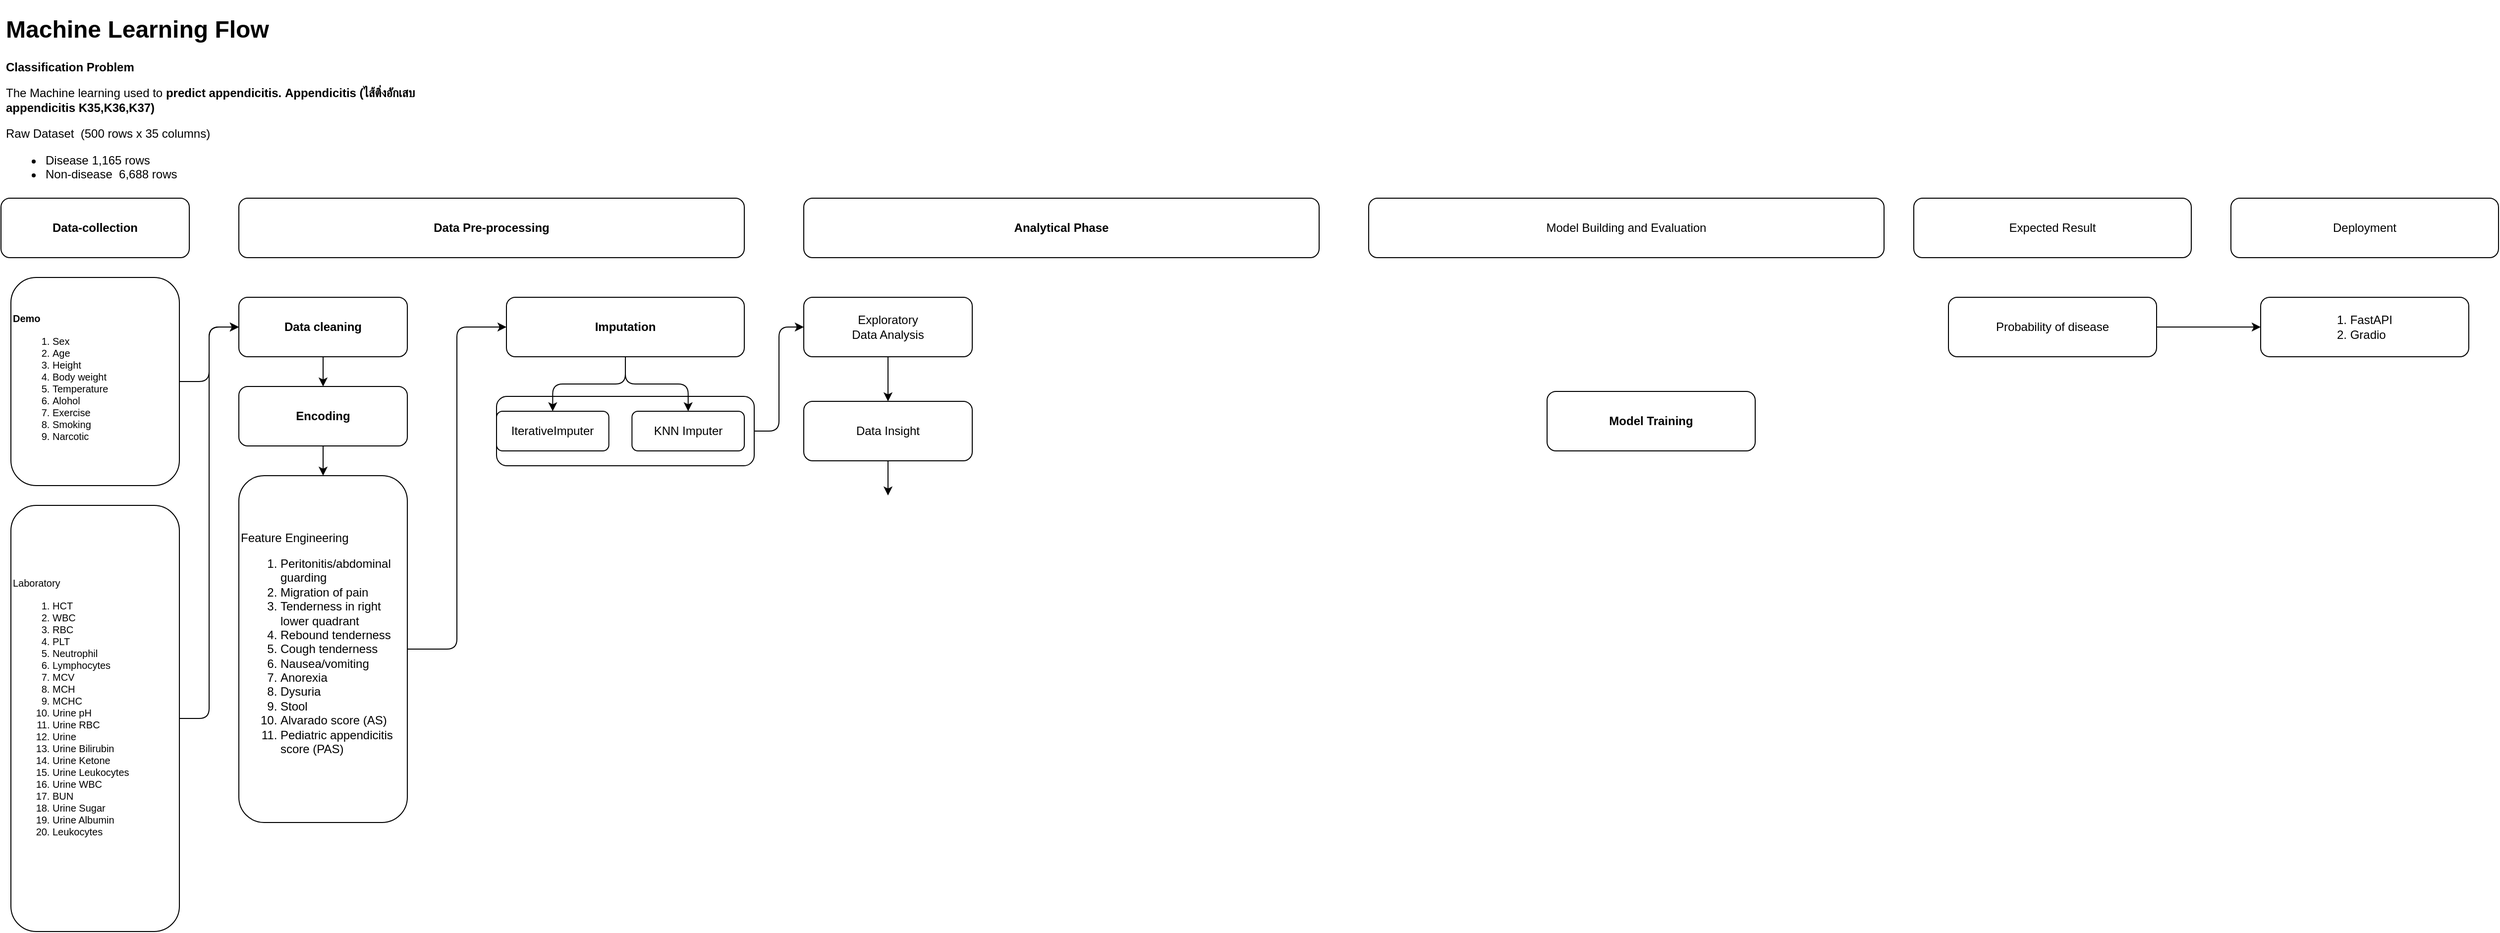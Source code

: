 <mxfile>
    <diagram id="n_MQolfsvQgMsT0mRDWL" name="Page-1">
        <mxGraphModel dx="1798" dy="1594" grid="1" gridSize="10" guides="1" tooltips="1" connect="1" arrows="1" fold="1" page="1" pageScale="1" pageWidth="850" pageHeight="1100" math="0" shadow="0">
            <root>
                <mxCell id="0"/>
                <mxCell id="1" parent="0"/>
                <mxCell id="78" style="edgeStyle=orthogonalEdgeStyle;html=1;entryX=0;entryY=0.5;entryDx=0;entryDy=0;fontSize=10;" parent="1" source="75" target="20" edge="1">
                    <mxGeometry relative="1" as="geometry"/>
                </mxCell>
                <mxCell id="75" value="" style="rounded=1;whiteSpace=wrap;html=1;fillColor=none;" parent="1" vertex="1">
                    <mxGeometry x="540" y="460" width="260" height="70" as="geometry"/>
                </mxCell>
                <mxCell id="3" value="&lt;b&gt;Data-collection&lt;/b&gt;" style="rounded=1;whiteSpace=wrap;html=1;fillColor=none;" parent="1" vertex="1">
                    <mxGeometry x="40" y="260" width="190" height="60" as="geometry"/>
                </mxCell>
                <mxCell id="4" value="&lt;b&gt;Data Pre-processing&lt;/b&gt;" style="rounded=1;whiteSpace=wrap;html=1;fillColor=none;" parent="1" vertex="1">
                    <mxGeometry x="280" y="260" width="510" height="60" as="geometry"/>
                </mxCell>
                <mxCell id="5" value="&lt;h1&gt;Machine Learning Flow&lt;/h1&gt;&lt;p&gt;&lt;b&gt;Classification Problem&lt;/b&gt;&lt;br&gt;&lt;/p&gt;&lt;p&gt;The Machine learning used to &lt;span class=&quot;notion-enable-hover&quot; data-token-index=&quot;1&quot; style=&quot;font-weight:600&quot;&gt;predict appendicitis.&amp;nbsp;&lt;/span&gt;&lt;span style=&quot;font-weight: 600; background-color: initial;&quot;&gt;Appendicitis (ไส้ติ่งอักเสบ appendicitis K35,K36,K37)&lt;/span&gt;&lt;/p&gt;&lt;p&gt;&lt;span class=&quot;notion-enable-hover&quot; data-token-index=&quot;1&quot; style=&quot;font-weight:600&quot;&gt;&lt;span style=&quot;font-weight: 400; background-color: initial;&quot;&gt;&lt;font style=&quot;font-size: 12px;&quot;&gt;Raw Dataset&amp;nbsp; (500 rows x 35 columns)&lt;/font&gt;&lt;/span&gt;&lt;/span&gt;&lt;/p&gt;&lt;div&gt;&lt;ul&gt;&lt;li&gt;&lt;span style=&quot;background-color: initial;&quot;&gt;&lt;font style=&quot;font-size: 12px;&quot;&gt;Disease 1,165 rows&lt;/font&gt;&lt;/span&gt;&lt;/li&gt;&lt;li&gt;&lt;font style=&quot;font-size: 12px;&quot;&gt;Non-disease&amp;nbsp; 6,688 rows&lt;/font&gt;&lt;/li&gt;&lt;/ul&gt;&lt;/div&gt;" style="text;html=1;strokeColor=none;fillColor=none;spacing=5;spacingTop=-20;whiteSpace=wrap;overflow=hidden;rounded=0;" parent="1" vertex="1">
                    <mxGeometry x="40" y="70" width="450" height="200" as="geometry"/>
                </mxCell>
                <mxCell id="6" value="&lt;b&gt;Analytical Phase&lt;/b&gt;" style="rounded=1;whiteSpace=wrap;html=1;fillColor=none;" parent="1" vertex="1">
                    <mxGeometry x="850" y="260" width="520" height="60" as="geometry"/>
                </mxCell>
                <mxCell id="8" value="Deployment" style="rounded=1;whiteSpace=wrap;html=1;fillColor=none;" parent="1" vertex="1">
                    <mxGeometry x="2290" y="260" width="270" height="60" as="geometry"/>
                </mxCell>
                <mxCell id="14" style="edgeStyle=orthogonalEdgeStyle;html=1;entryX=0;entryY=0.5;entryDx=0;entryDy=0;fontSize=10;" parent="1" source="10" target="11" edge="1">
                    <mxGeometry relative="1" as="geometry"/>
                </mxCell>
                <mxCell id="10" value="&lt;font style=&quot;font-size: 10px;&quot;&gt;&lt;br&gt;&lt;span style=&quot;&quot;&gt;&#9;&lt;/span&gt;&lt;b&gt;Demo&lt;/b&gt;&lt;br&gt;&lt;/font&gt;&lt;ol style=&quot;font-size: 10px;&quot;&gt;&lt;li&gt;&lt;font style=&quot;font-size: 10px;&quot;&gt;Sex&lt;/font&gt;&lt;/li&gt;&lt;li&gt;&lt;font style=&quot;font-size: 10px;&quot;&gt;Age&lt;/font&gt;&lt;/li&gt;&lt;li&gt;&lt;font style=&quot;font-size: 10px;&quot;&gt;Height&lt;/font&gt;&lt;/li&gt;&lt;li&gt;&lt;font style=&quot;font-size: 10px;&quot;&gt;Body weight&lt;/font&gt;&lt;/li&gt;&lt;li&gt;&lt;font style=&quot;font-size: 10px;&quot;&gt;Temperature&lt;/font&gt;&lt;/li&gt;&lt;li&gt;&lt;font style=&quot;font-size: 10px;&quot;&gt;Alohol&lt;/font&gt;&lt;/li&gt;&lt;li&gt;&lt;font style=&quot;font-size: 10px;&quot;&gt;Exercise&lt;/font&gt;&lt;/li&gt;&lt;li&gt;&lt;font style=&quot;font-size: 10px;&quot;&gt;Smoking&lt;/font&gt;&lt;/li&gt;&lt;li&gt;&lt;font style=&quot;font-size: 10px;&quot;&gt;Narcotic&lt;/font&gt;&lt;/li&gt;&lt;/ol&gt;&lt;div style=&quot;&quot;&gt;&lt;br&gt;&lt;/div&gt;" style="rounded=1;whiteSpace=wrap;html=1;align=left;shadow=0;glass=0;fillColor=none;" parent="1" vertex="1">
                    <mxGeometry x="50" y="340" width="170" height="210" as="geometry"/>
                </mxCell>
                <mxCell id="15" style="edgeStyle=orthogonalEdgeStyle;html=1;fontSize=10;" parent="1" source="11" target="12" edge="1">
                    <mxGeometry relative="1" as="geometry"/>
                </mxCell>
                <mxCell id="11" value="&lt;b&gt;Data cleaning&lt;/b&gt;" style="rounded=1;whiteSpace=wrap;html=1;fillColor=none;" parent="1" vertex="1">
                    <mxGeometry x="280" y="360" width="170" height="60" as="geometry"/>
                </mxCell>
                <mxCell id="17" style="edgeStyle=orthogonalEdgeStyle;html=1;fontSize=10;" parent="1" source="12" target="16" edge="1">
                    <mxGeometry relative="1" as="geometry"/>
                </mxCell>
                <mxCell id="12" value="&lt;b&gt;Encoding&lt;/b&gt;" style="rounded=1;whiteSpace=wrap;html=1;fillColor=none;" parent="1" vertex="1">
                    <mxGeometry x="280" y="450" width="170" height="60" as="geometry"/>
                </mxCell>
                <mxCell id="19" style="edgeStyle=orthogonalEdgeStyle;html=1;entryX=0;entryY=0.5;entryDx=0;entryDy=0;fontSize=10;" parent="1" source="16" target="18" edge="1">
                    <mxGeometry relative="1" as="geometry"/>
                </mxCell>
                <mxCell id="16" value="Feature Engineering&amp;nbsp;&lt;br&gt;&lt;div&gt;&lt;ol&gt;&lt;li&gt;Peritonitis/abdominal guarding&lt;br&gt;&lt;/li&gt;&lt;li&gt;Migration of pain&lt;/li&gt;&lt;li&gt;Tenderness in right lower quadrant&lt;/li&gt;&lt;li&gt;Rebound tenderness&lt;br&gt;&lt;/li&gt;&lt;li&gt;Cough tenderness&lt;br&gt;&lt;/li&gt;&lt;li&gt;Nausea/vomiting&lt;br&gt;&lt;/li&gt;&lt;li&gt;Anorexia&amp;nbsp;&lt;/li&gt;&lt;li&gt;Dysuria&lt;/li&gt;&lt;li&gt;Stool&lt;/li&gt;&lt;li&gt;Alvarado score (AS)&lt;/li&gt;&lt;li&gt;Pediatric appendicitis score (PAS)&lt;/li&gt;&lt;/ol&gt;&lt;/div&gt;" style="rounded=1;whiteSpace=wrap;html=1;align=left;fillColor=none;" parent="1" vertex="1">
                    <mxGeometry x="280" y="540" width="170" height="350" as="geometry"/>
                </mxCell>
                <mxCell id="73" style="edgeStyle=orthogonalEdgeStyle;html=1;fontSize=10;" parent="1" source="18" target="70" edge="1">
                    <mxGeometry relative="1" as="geometry"/>
                </mxCell>
                <mxCell id="77" style="edgeStyle=orthogonalEdgeStyle;html=1;entryX=0.5;entryY=0;entryDx=0;entryDy=0;fontSize=10;" parent="1" source="18" target="71" edge="1">
                    <mxGeometry relative="1" as="geometry"/>
                </mxCell>
                <mxCell id="18" value="&lt;b&gt;Imputation&lt;/b&gt;" style="rounded=1;whiteSpace=wrap;html=1;fillColor=none;" parent="1" vertex="1">
                    <mxGeometry x="550" y="360" width="240" height="60" as="geometry"/>
                </mxCell>
                <mxCell id="82" style="edgeStyle=orthogonalEdgeStyle;html=1;entryX=0.5;entryY=0;entryDx=0;entryDy=0;fontSize=10;" parent="1" source="20" target="79" edge="1">
                    <mxGeometry relative="1" as="geometry"/>
                </mxCell>
                <mxCell id="20" value="&lt;div&gt;Exploratory&lt;/div&gt;&lt;div&gt;Data Analysis&lt;/div&gt;" style="rounded=1;whiteSpace=wrap;html=1;fillColor=none;" parent="1" vertex="1">
                    <mxGeometry x="850" y="360" width="170" height="60" as="geometry"/>
                </mxCell>
                <mxCell id="42" value="Model Building and Evaluation" style="rounded=1;whiteSpace=wrap;html=1;fillColor=none;" parent="1" vertex="1">
                    <mxGeometry x="1420" y="260" width="520" height="60" as="geometry"/>
                </mxCell>
                <mxCell id="49" value="&lt;span style=&quot;text-align: left;&quot;&gt;&lt;font style=&quot;font-size: 12px;&quot;&gt;&lt;b&gt;Model Training&lt;/b&gt;&lt;/font&gt;&lt;/span&gt;" style="rounded=1;whiteSpace=wrap;html=1;fillColor=none;" parent="1" vertex="1">
                    <mxGeometry x="1600" y="455" width="210" height="60" as="geometry"/>
                </mxCell>
                <mxCell id="63" value="&lt;div style=&quot;text-align: left;&quot;&gt;&lt;span style=&quot;background-color: initial;&quot;&gt;1. FastAPI&lt;/span&gt;&lt;/div&gt;&lt;div style=&quot;text-align: left;&quot;&gt;&lt;span style=&quot;background-color: initial;&quot;&gt;2. Gradio&lt;/span&gt;&lt;/div&gt;" style="rounded=1;whiteSpace=wrap;html=1;fillColor=none;" parent="1" vertex="1">
                    <mxGeometry x="2320" y="360" width="210" height="60" as="geometry"/>
                </mxCell>
                <mxCell id="66" value="Expected Result" style="rounded=1;whiteSpace=wrap;html=1;fillColor=none;" parent="1" vertex="1">
                    <mxGeometry x="1970" y="260" width="280" height="60" as="geometry"/>
                </mxCell>
                <mxCell id="69" style="edgeStyle=orthogonalEdgeStyle;html=1;fontSize=10;" parent="1" source="67" target="63" edge="1">
                    <mxGeometry relative="1" as="geometry"/>
                </mxCell>
                <mxCell id="67" value="&lt;div style=&quot;text-align: left;&quot;&gt;&lt;span style=&quot;background-color: initial;&quot;&gt;Probability of disease&lt;/span&gt;&lt;/div&gt;" style="rounded=1;whiteSpace=wrap;html=1;fillColor=none;" parent="1" vertex="1">
                    <mxGeometry x="2005" y="360" width="210" height="60" as="geometry"/>
                </mxCell>
                <mxCell id="70" value="KNN Imputer" style="rounded=1;whiteSpace=wrap;html=1;fillColor=none;" parent="1" vertex="1">
                    <mxGeometry x="676.67" y="475" width="113.33" height="40" as="geometry"/>
                </mxCell>
                <mxCell id="71" value="IterativeImputer" style="rounded=1;whiteSpace=wrap;html=1;fillColor=none;" parent="1" vertex="1">
                    <mxGeometry x="540" y="475" width="113.33" height="40" as="geometry"/>
                </mxCell>
                <mxCell id="80" value="" style="edgeStyle=orthogonalEdgeStyle;html=1;fontSize=10;" parent="1" source="79" edge="1">
                    <mxGeometry relative="1" as="geometry">
                        <mxPoint x="935" y="560" as="targetPoint"/>
                    </mxGeometry>
                </mxCell>
                <mxCell id="79" value="Data Insight" style="rounded=1;whiteSpace=wrap;html=1;fillColor=none;" parent="1" vertex="1">
                    <mxGeometry x="850" y="465" width="170" height="60" as="geometry"/>
                </mxCell>
                <mxCell id="86" style="edgeStyle=orthogonalEdgeStyle;html=1;entryX=0;entryY=0.5;entryDx=0;entryDy=0;fontSize=10;" parent="1" source="83" target="11" edge="1">
                    <mxGeometry relative="1" as="geometry"/>
                </mxCell>
                <mxCell id="83" value="&lt;div style=&quot;&quot;&gt;&lt;span style=&quot;font-size: 10px; background-color: initial;&quot;&gt;Laboratory&lt;/span&gt;&lt;/div&gt;&lt;div style=&quot;&quot;&gt;&lt;ol style=&quot;font-size: 10px;&quot;&gt;&lt;li style=&quot;&quot;&gt;&lt;font style=&quot;font-size: 10px;&quot;&gt;HCT&amp;nbsp;&lt;/font&gt;&lt;/li&gt;&lt;li style=&quot;&quot;&gt;&lt;font style=&quot;font-size: 10px;&quot;&gt;WBC&amp;nbsp;&lt;/font&gt;&lt;/li&gt;&lt;li style=&quot;&quot;&gt;&lt;font style=&quot;font-size: 10px;&quot;&gt;RBC&amp;nbsp;&lt;/font&gt;&lt;/li&gt;&lt;li style=&quot;&quot;&gt;&lt;font style=&quot;font-size: 10px;&quot;&gt;PLT&lt;/font&gt;&lt;/li&gt;&lt;li style=&quot;&quot;&gt;&lt;font style=&quot;font-size: 10px;&quot;&gt;Neutrophil&amp;nbsp;&lt;/font&gt;&lt;/li&gt;&lt;li style=&quot;&quot;&gt;&lt;font style=&quot;font-size: 10px;&quot;&gt;Lymphocytes&amp;nbsp;&lt;/font&gt;&lt;/li&gt;&lt;li style=&quot;&quot;&gt;&lt;font style=&quot;font-size: 10px;&quot;&gt;MCV&amp;nbsp;&lt;/font&gt;&lt;/li&gt;&lt;li style=&quot;&quot;&gt;&lt;font style=&quot;font-size: 10px;&quot;&gt;MCH&amp;nbsp;&lt;/font&gt;&lt;/li&gt;&lt;li style=&quot;&quot;&gt;&lt;font style=&quot;font-size: 10px;&quot;&gt;MCHC&amp;nbsp;&lt;/font&gt;&lt;/li&gt;&lt;li style=&quot;&quot;&gt;&lt;font style=&quot;font-size: 10px;&quot;&gt;Urine pH&amp;nbsp;&lt;/font&gt;&lt;/li&gt;&lt;li style=&quot;&quot;&gt;&lt;font style=&quot;font-size: 10px;&quot;&gt;Urine RBC&amp;nbsp;&lt;/font&gt;&lt;/li&gt;&lt;li style=&quot;&quot;&gt;&lt;font style=&quot;font-size: 10px;&quot;&gt;Urine&amp;nbsp;&lt;/font&gt;&lt;/li&gt;&lt;li style=&quot;&quot;&gt;&lt;font style=&quot;font-size: 10px;&quot;&gt;Urine Bilirubin&lt;/font&gt;&lt;/li&gt;&lt;li style=&quot;&quot;&gt;&lt;font style=&quot;font-size: 10px;&quot;&gt;Urine Ketone&amp;nbsp;&lt;/font&gt;&lt;/li&gt;&lt;li style=&quot;&quot;&gt;&lt;font style=&quot;font-size: 10px;&quot;&gt;Urine Leukocytes&amp;nbsp;&lt;/font&gt;&lt;/li&gt;&lt;li style=&quot;&quot;&gt;&lt;font style=&quot;font-size: 10px;&quot;&gt;Urine WBC&amp;nbsp;&lt;/font&gt;&lt;/li&gt;&lt;li style=&quot;&quot;&gt;&lt;font style=&quot;font-size: 10px;&quot;&gt;BUN&amp;nbsp;&lt;/font&gt;&lt;/li&gt;&lt;li style=&quot;&quot;&gt;&lt;font style=&quot;font-size: 10px;&quot;&gt;Urine Sugar&amp;nbsp;&lt;/font&gt;&lt;/li&gt;&lt;li style=&quot;&quot;&gt;&lt;font style=&quot;font-size: 10px;&quot;&gt;Urine Albumin&lt;/font&gt;&lt;/li&gt;&lt;li style=&quot;&quot;&gt;&lt;font style=&quot;font-size: 10px;&quot;&gt;Leukocytes&amp;nbsp;&lt;/font&gt;&lt;/li&gt;&lt;/ol&gt;&lt;br&gt;&lt;/div&gt;" style="rounded=1;whiteSpace=wrap;html=1;align=left;shadow=0;glass=0;fillColor=none;" parent="1" vertex="1">
                    <mxGeometry x="50" y="570" width="170" height="430" as="geometry"/>
                </mxCell>
            </root>
        </mxGraphModel>
    </diagram>
</mxfile>